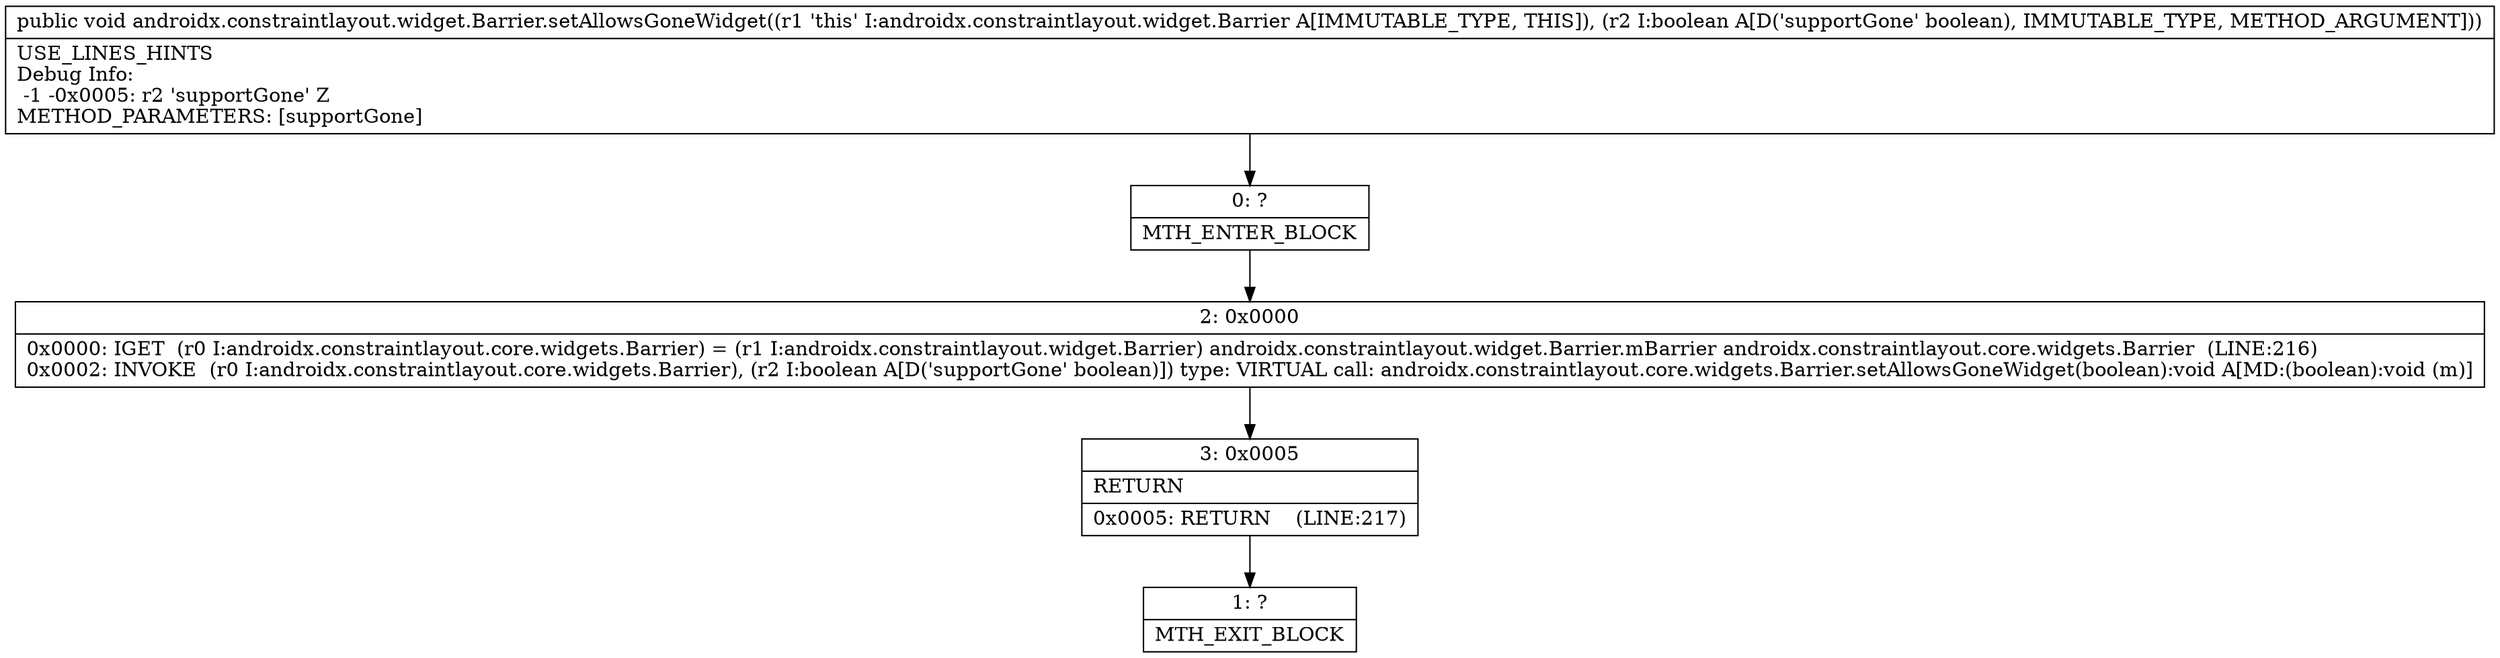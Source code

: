 digraph "CFG forandroidx.constraintlayout.widget.Barrier.setAllowsGoneWidget(Z)V" {
Node_0 [shape=record,label="{0\:\ ?|MTH_ENTER_BLOCK\l}"];
Node_2 [shape=record,label="{2\:\ 0x0000|0x0000: IGET  (r0 I:androidx.constraintlayout.core.widgets.Barrier) = (r1 I:androidx.constraintlayout.widget.Barrier) androidx.constraintlayout.widget.Barrier.mBarrier androidx.constraintlayout.core.widgets.Barrier  (LINE:216)\l0x0002: INVOKE  (r0 I:androidx.constraintlayout.core.widgets.Barrier), (r2 I:boolean A[D('supportGone' boolean)]) type: VIRTUAL call: androidx.constraintlayout.core.widgets.Barrier.setAllowsGoneWidget(boolean):void A[MD:(boolean):void (m)]\l}"];
Node_3 [shape=record,label="{3\:\ 0x0005|RETURN\l|0x0005: RETURN    (LINE:217)\l}"];
Node_1 [shape=record,label="{1\:\ ?|MTH_EXIT_BLOCK\l}"];
MethodNode[shape=record,label="{public void androidx.constraintlayout.widget.Barrier.setAllowsGoneWidget((r1 'this' I:androidx.constraintlayout.widget.Barrier A[IMMUTABLE_TYPE, THIS]), (r2 I:boolean A[D('supportGone' boolean), IMMUTABLE_TYPE, METHOD_ARGUMENT]))  | USE_LINES_HINTS\lDebug Info:\l  \-1 \-0x0005: r2 'supportGone' Z\lMETHOD_PARAMETERS: [supportGone]\l}"];
MethodNode -> Node_0;Node_0 -> Node_2;
Node_2 -> Node_3;
Node_3 -> Node_1;
}

